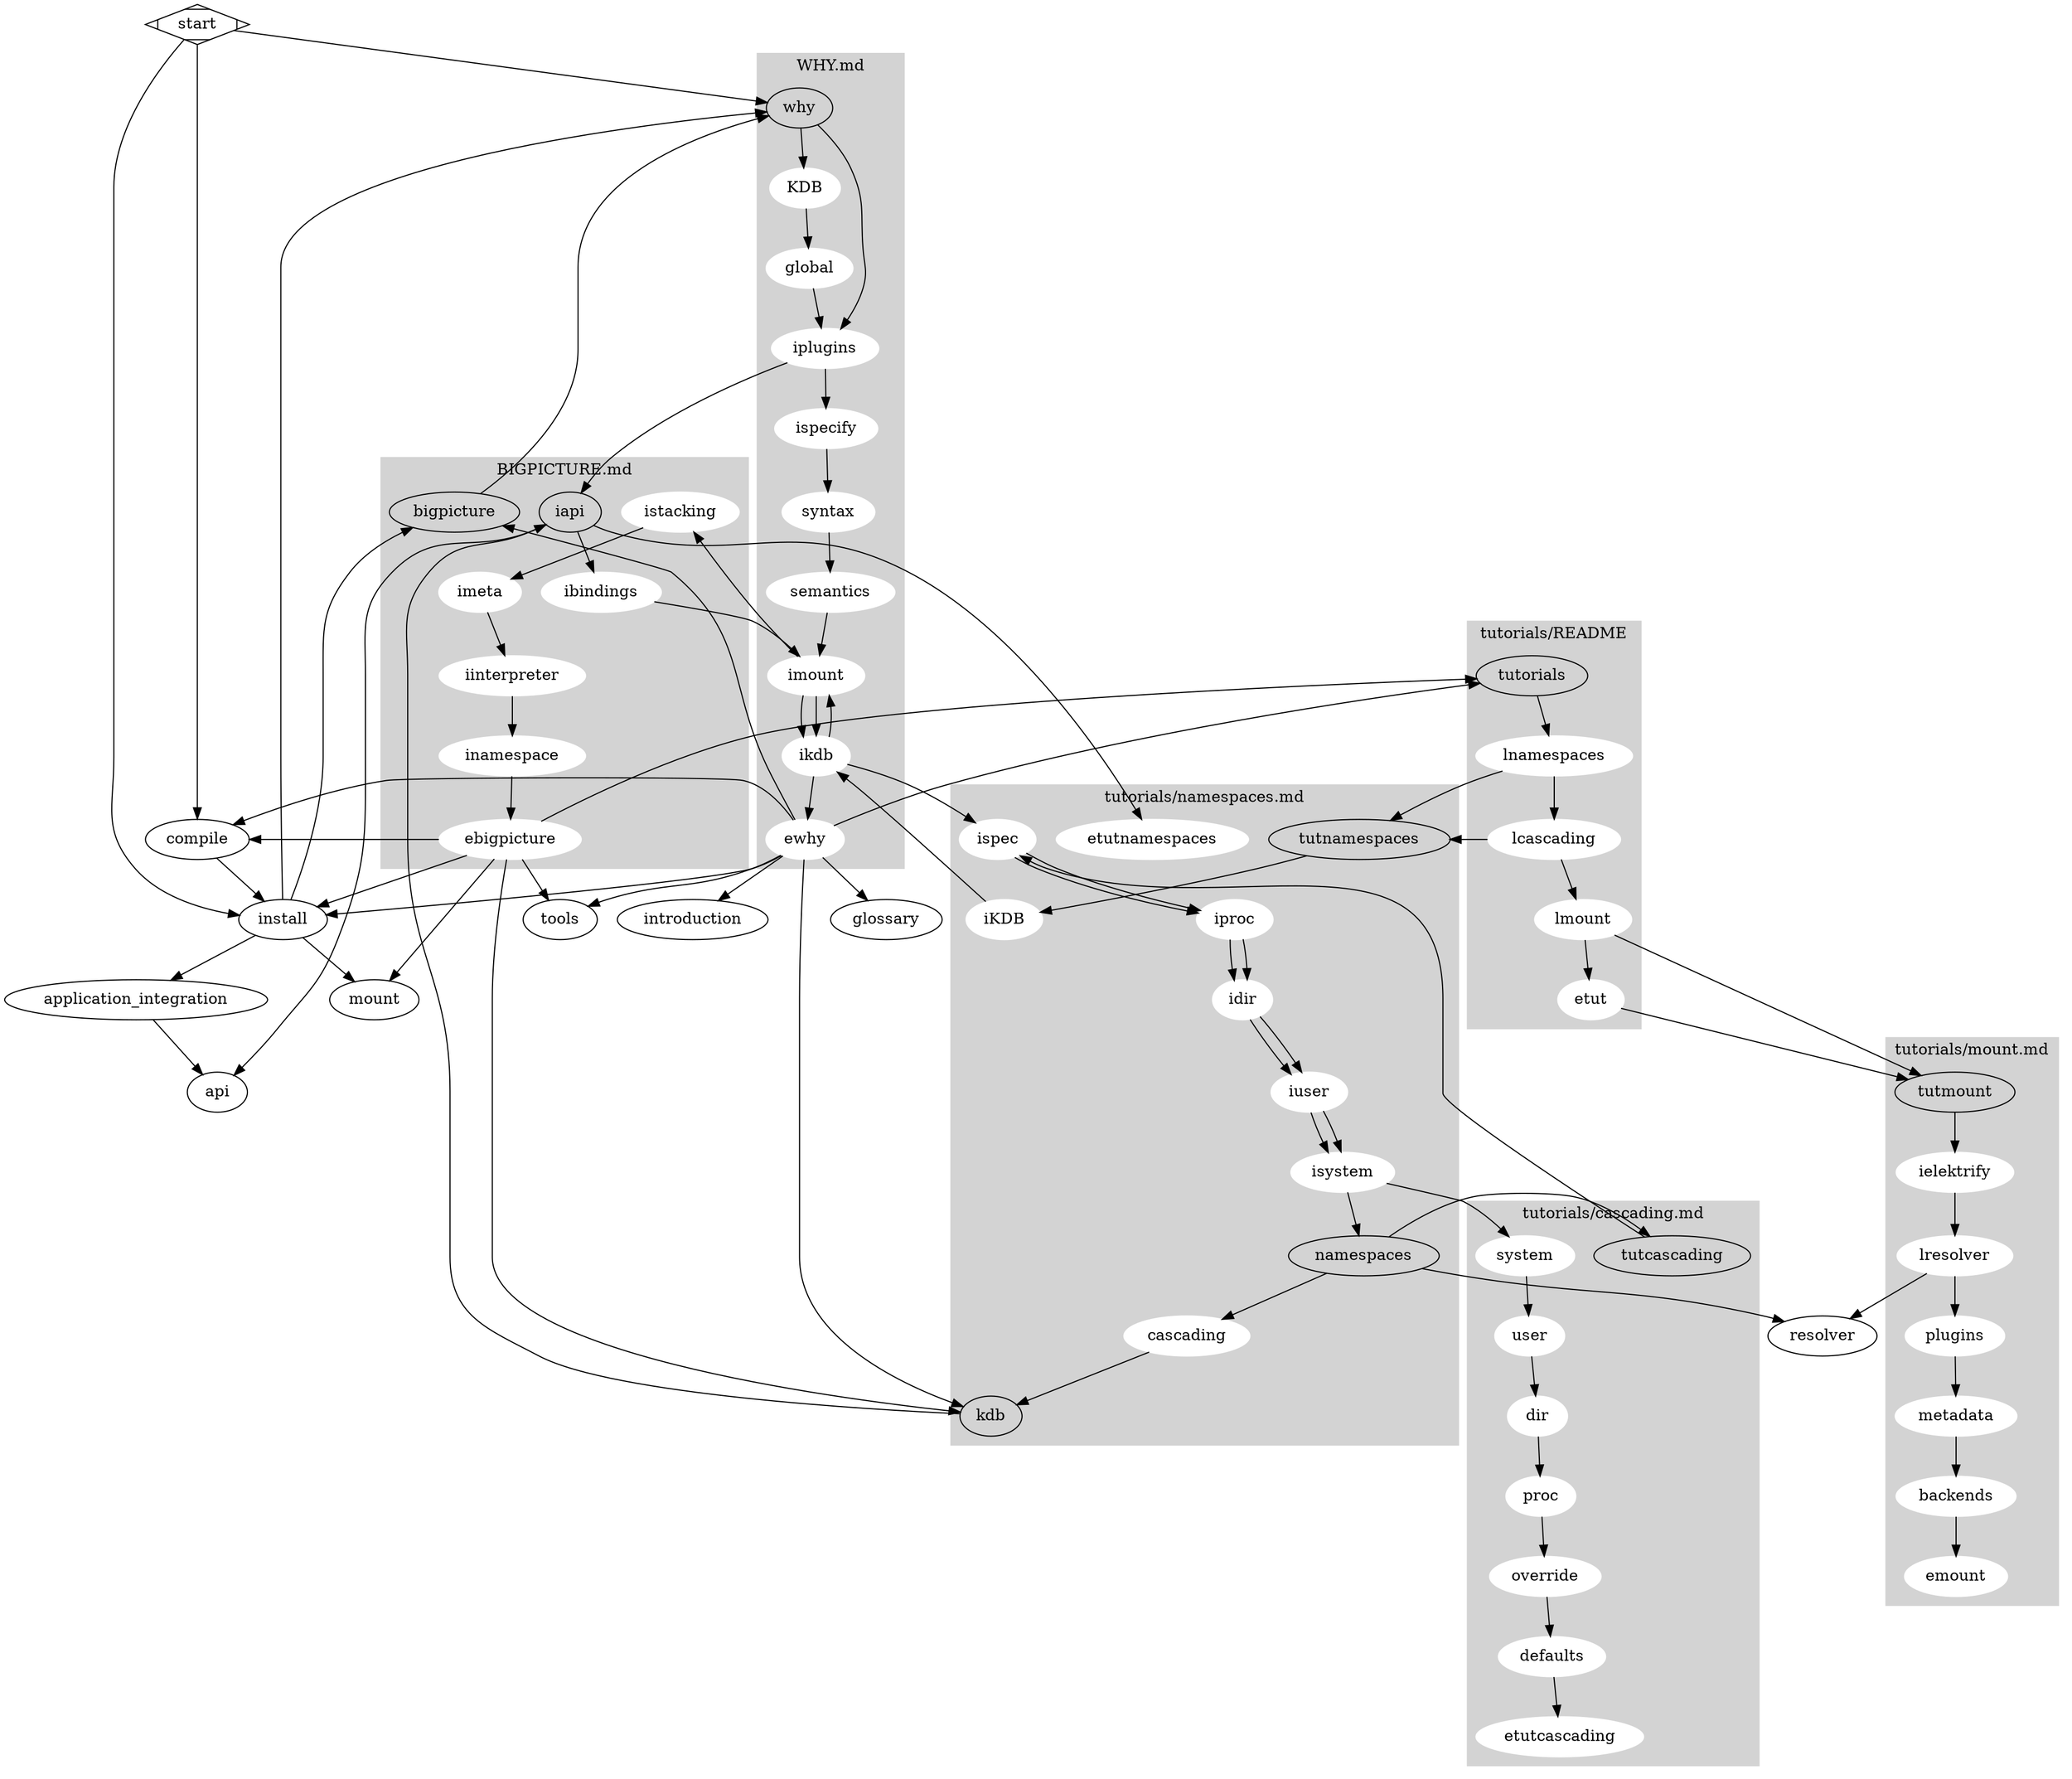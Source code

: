 digraph G {
	start [shape=Mdiamond];
	start -> compile;
	start -> why;
	install -> bigpicture;
	start -> install;
	compile -> install;
	install -> why;
	install -> mount;
	install -> application_integration -> api;
	iapi -> api;
	subgraph cluster0 {
		node [style=filled,color=white];
		style=filled;
		why -> KDB -> global -> iplugins -> ispecify -> syntax -> semantics -> imount -> ikdb -> ewhy;
		color=lightgrey;
		label = "WHY.md";
	}
	ewhy -> bigpicture;
	ewhy -> compile;
	ewhy -> install;
	ewhy -> tutorials;
	ewhy -> tools;
	ewhy -> kdb;
	ewhy -> glossary;
	ewhy -> introduction;
	subgraph cluster1 {
		node [style=filled,color=white];
		style=filled;
		color=lightgrey;
		bigpicture -> why -> iplugins -> iapi -> ibindings -> imount -> ikdb -> imount -> istacking -> imeta -> iinterpreter -> inamespace -> ebigpicture;
		label = "BIGPICTURE.md";
	}
	ebigpicture -> mount;
	ebigpicture -> compile;
	ebigpicture -> install;
	ebigpicture -> tutorials;
	ebigpicture -> tools;
	ebigpicture -> kdb;
	subgraph cluster2 {
		node [style=filled,color=white];
		style=filled;
		color=lightgrey;
		tutorials -> lnamespaces -> lcascading -> lmount -> etut;
		label = "tutorials/README";
	}
	etut -> tutmount;
	lnamespaces -> tutnamespaces;
	lcascading -> tutnamespaces;
	lmount -> tutmount;
	subgraph cluster3 {
		node [style=filled,color=white];
		style=filled;
		color=lightgrey;
		tutmount -> ielektrify -> lresolver -> plugins -> metadata -> backends -> emount;
		label = "tutorials/mount.md";
	}
	lresolver -> resolver;
	namespaces -> resolver;
	subgraph cluster4 {
		node [style=filled,color=white];
		style=filled;
		color=lightgrey;
		tutnamespaces -> iKDB -> ikdb -> ispec -> iproc -> idir -> iuser -> isystem -> namespaces -> cascading -> kdb -> iapi -> etutnamespaces;
		label = "tutorials/namespaces.md";
	}
	// etutnamespaces -> ecascading; // does not exist
	namespaces -> tutcascading;
	subgraph cluster5 {
		node [style=filled,color=white];
		style=filled;
		color=lightgrey;
		tutcascading  -> ispec -> iproc -> idir -> iuser -> isystem-> system -> user -> dir -> proc -> override -> defaults -> etutcascading;
		label = "tutorials/cascading.md";
	}
}

